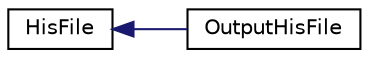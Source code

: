 digraph "Graphical Class Hierarchy"
{
  edge [fontname="Helvetica",fontsize="10",labelfontname="Helvetica",labelfontsize="10"];
  node [fontname="Helvetica",fontsize="10",shape=record];
  rankdir="LR";
  Node1 [label="HisFile",height=0.2,width=0.4,color="black", fillcolor="white", style="filled",URL="$d9/dad/class_his_file.html"];
  Node1 -> Node2 [dir="back",color="midnightblue",fontsize="10",style="solid",fontname="Helvetica"];
  Node2 [label="OutputHisFile",height=0.2,width=0.4,color="black", fillcolor="white", style="filled",URL="$d9/d7d/class_output_his_file.html"];
}
